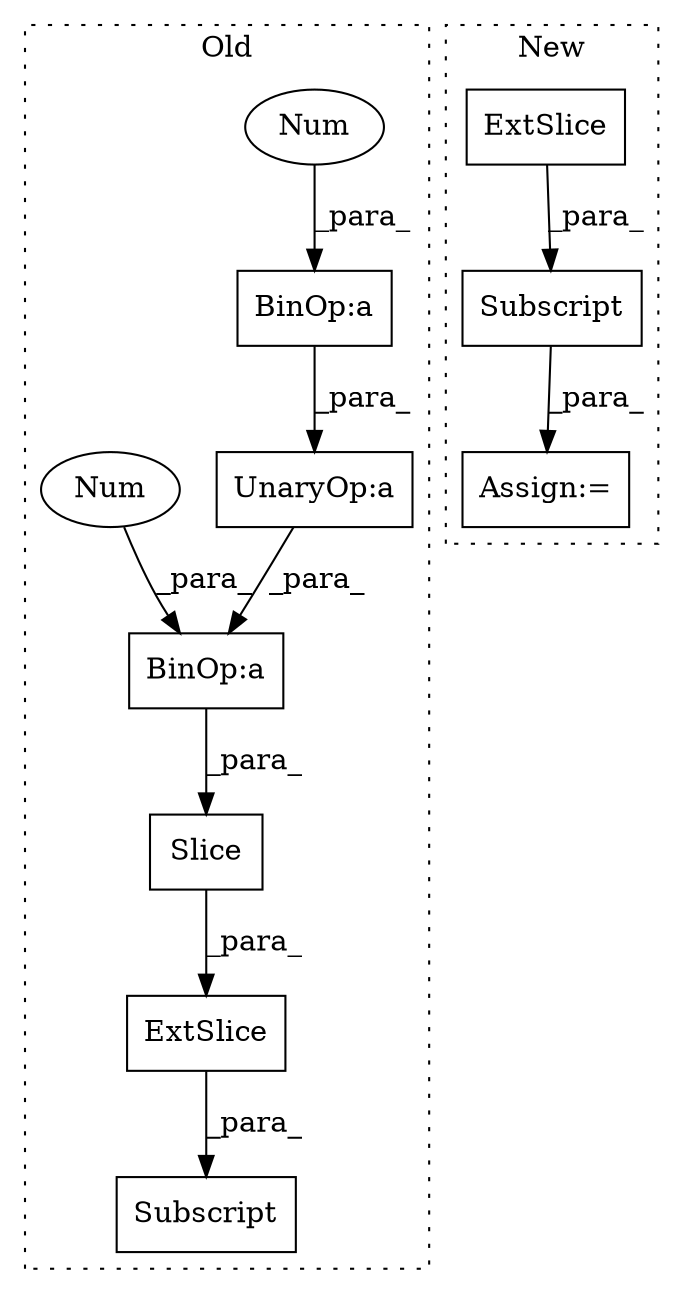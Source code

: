 digraph G {
subgraph cluster0 {
1 [label="Slice" a="80" s="5132" l="1" shape="box"];
3 [label="BinOp:a" a="82" s="5137" l="3" shape="box"];
4 [label="Num" a="76" s="5140" l="1" shape="ellipse"];
6 [label="ExtSlice" a="85" s="5122" l="6" shape="box"];
7 [label="BinOp:a" a="82" s="5135" l="11" shape="box"];
8 [label="Num" a="76" s="5146" l="1" shape="ellipse"];
9 [label="UnaryOp:a" a="61" s="5134" l="1" shape="box"];
10 [label="Subscript" a="63" s="5122,0" l="26,0" shape="box"];
label = "Old";
style="dotted";
}
subgraph cluster1 {
2 [label="ExtSlice" a="85" s="5778" l="6" shape="box"];
5 [label="Subscript" a="63" s="5778,0" l="39,0" shape="box"];
11 [label="Assign:=" a="68" s="5775" l="3" shape="box"];
label = "New";
style="dotted";
}
1 -> 6 [label="_para_"];
2 -> 5 [label="_para_"];
3 -> 9 [label="_para_"];
4 -> 3 [label="_para_"];
5 -> 11 [label="_para_"];
6 -> 10 [label="_para_"];
7 -> 1 [label="_para_"];
8 -> 7 [label="_para_"];
9 -> 7 [label="_para_"];
}